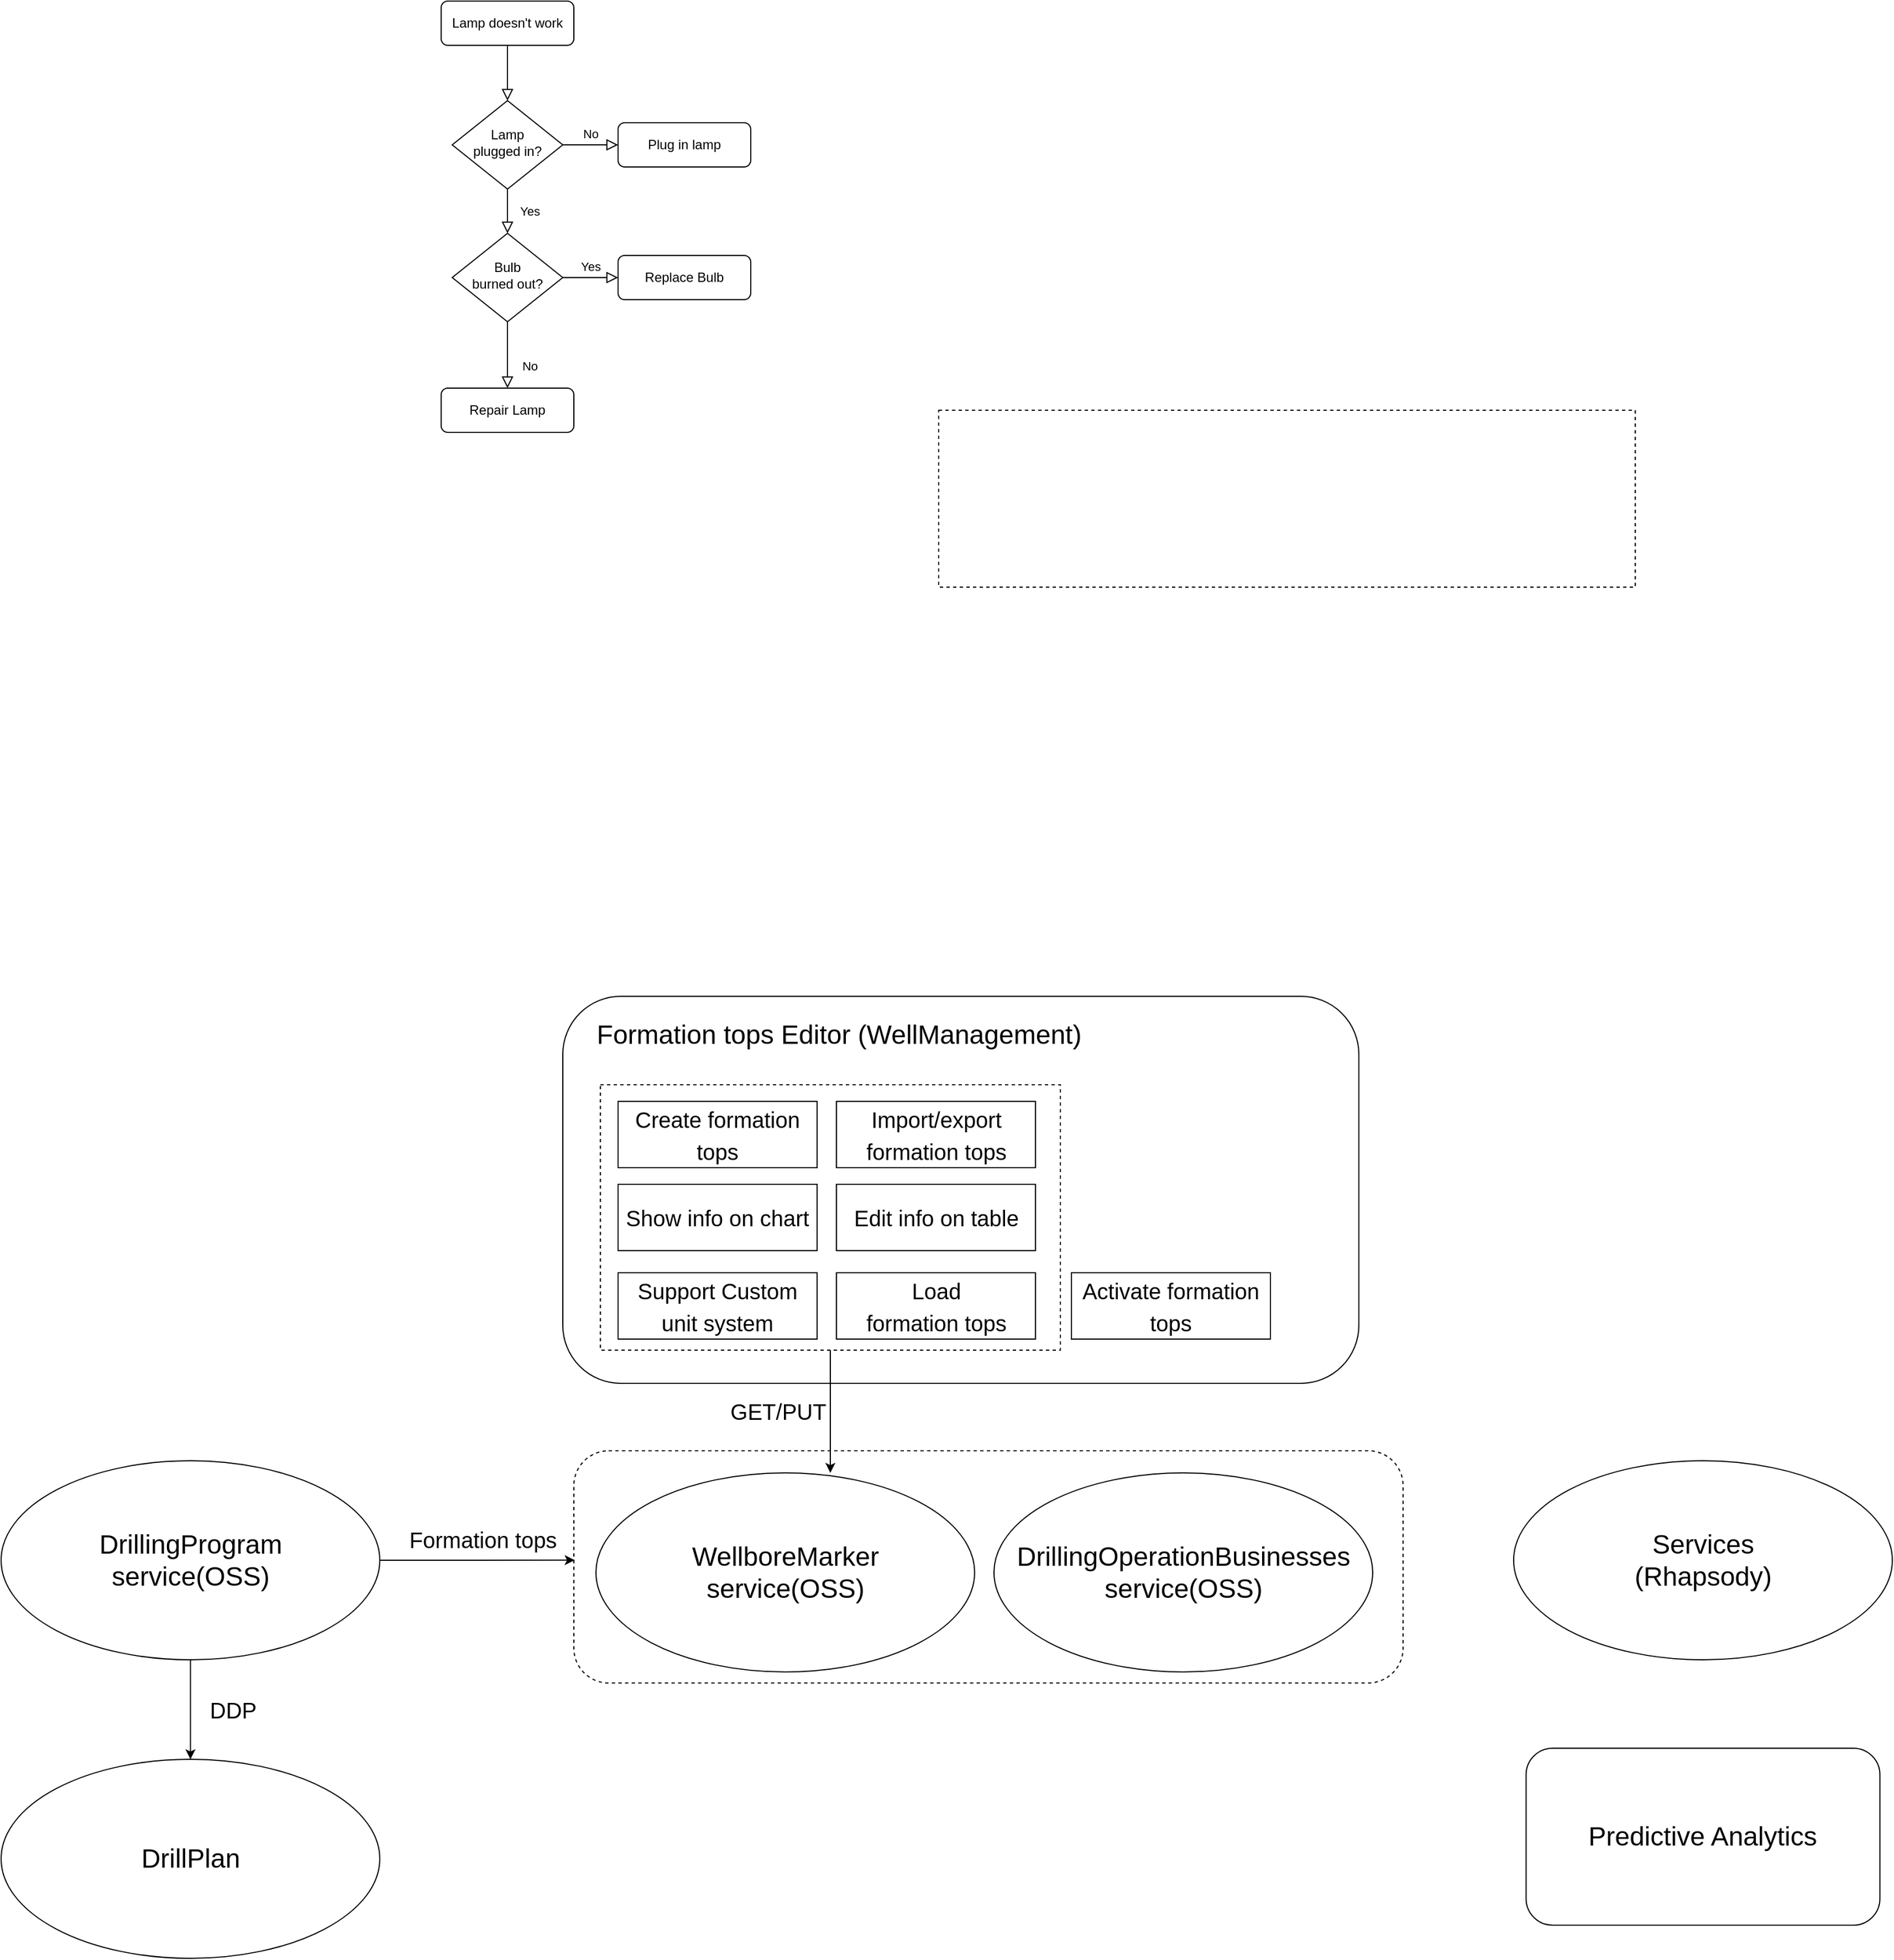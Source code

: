 <mxfile version="20.7.4" type="github">
  <diagram id="C5RBs43oDa-KdzZeNtuy" name="Page-1">
    <mxGraphModel dx="2901" dy="2317" grid="1" gridSize="10" guides="1" tooltips="1" connect="1" arrows="1" fold="1" page="1" pageScale="1" pageWidth="827" pageHeight="1169" math="0" shadow="0">
      <root>
        <mxCell id="WIyWlLk6GJQsqaUBKTNV-0" />
        <mxCell id="WIyWlLk6GJQsqaUBKTNV-1" parent="WIyWlLk6GJQsqaUBKTNV-0" />
        <mxCell id="GnmhSv828q1Og_qzAWf7-30" value="" style="rounded=1;whiteSpace=wrap;html=1;fontSize=24;dashed=1;" vertex="1" parent="WIyWlLk6GJQsqaUBKTNV-1">
          <mxGeometry x="270" y="1181" width="750" height="210" as="geometry" />
        </mxCell>
        <mxCell id="GnmhSv828q1Og_qzAWf7-0" value="" style="rounded=1;whiteSpace=wrap;html=1;" vertex="1" parent="WIyWlLk6GJQsqaUBKTNV-1">
          <mxGeometry x="260" y="770" width="720" height="350" as="geometry" />
        </mxCell>
        <mxCell id="GnmhSv828q1Og_qzAWf7-38" style="edgeStyle=orthogonalEdgeStyle;rounded=0;orthogonalLoop=1;jettySize=auto;html=1;entryX=0.619;entryY=0;entryDx=0;entryDy=0;entryPerimeter=0;fontSize=24;" edge="1" parent="WIyWlLk6GJQsqaUBKTNV-1" source="GnmhSv828q1Og_qzAWf7-37" target="GnmhSv828q1Og_qzAWf7-26">
          <mxGeometry relative="1" as="geometry" />
        </mxCell>
        <mxCell id="GnmhSv828q1Og_qzAWf7-37" value="" style="rounded=0;whiteSpace=wrap;html=1;dashed=1;fontSize=24;" vertex="1" parent="WIyWlLk6GJQsqaUBKTNV-1">
          <mxGeometry x="294" y="850" width="416" height="240" as="geometry" />
        </mxCell>
        <mxCell id="WIyWlLk6GJQsqaUBKTNV-2" value="" style="rounded=0;html=1;jettySize=auto;orthogonalLoop=1;fontSize=11;endArrow=block;endFill=0;endSize=8;strokeWidth=1;shadow=0;labelBackgroundColor=none;edgeStyle=orthogonalEdgeStyle;" parent="WIyWlLk6GJQsqaUBKTNV-1" source="WIyWlLk6GJQsqaUBKTNV-3" target="WIyWlLk6GJQsqaUBKTNV-6" edge="1">
          <mxGeometry relative="1" as="geometry" />
        </mxCell>
        <mxCell id="WIyWlLk6GJQsqaUBKTNV-3" value="Lamp doesn&#39;t work" style="rounded=1;whiteSpace=wrap;html=1;fontSize=12;glass=0;strokeWidth=1;shadow=0;" parent="WIyWlLk6GJQsqaUBKTNV-1" vertex="1">
          <mxGeometry x="150" y="-130" width="120" height="40" as="geometry" />
        </mxCell>
        <mxCell id="WIyWlLk6GJQsqaUBKTNV-4" value="Yes" style="rounded=0;html=1;jettySize=auto;orthogonalLoop=1;fontSize=11;endArrow=block;endFill=0;endSize=8;strokeWidth=1;shadow=0;labelBackgroundColor=none;edgeStyle=orthogonalEdgeStyle;" parent="WIyWlLk6GJQsqaUBKTNV-1" source="WIyWlLk6GJQsqaUBKTNV-6" target="WIyWlLk6GJQsqaUBKTNV-10" edge="1">
          <mxGeometry y="20" relative="1" as="geometry">
            <mxPoint as="offset" />
          </mxGeometry>
        </mxCell>
        <mxCell id="WIyWlLk6GJQsqaUBKTNV-5" value="No" style="edgeStyle=orthogonalEdgeStyle;rounded=0;html=1;jettySize=auto;orthogonalLoop=1;fontSize=11;endArrow=block;endFill=0;endSize=8;strokeWidth=1;shadow=0;labelBackgroundColor=none;" parent="WIyWlLk6GJQsqaUBKTNV-1" source="WIyWlLk6GJQsqaUBKTNV-6" target="WIyWlLk6GJQsqaUBKTNV-7" edge="1">
          <mxGeometry y="10" relative="1" as="geometry">
            <mxPoint as="offset" />
          </mxGeometry>
        </mxCell>
        <mxCell id="WIyWlLk6GJQsqaUBKTNV-6" value="Lamp&lt;br&gt;plugged in?" style="rhombus;whiteSpace=wrap;html=1;shadow=0;fontFamily=Helvetica;fontSize=12;align=center;strokeWidth=1;spacing=6;spacingTop=-4;" parent="WIyWlLk6GJQsqaUBKTNV-1" vertex="1">
          <mxGeometry x="160" y="-40" width="100" height="80" as="geometry" />
        </mxCell>
        <mxCell id="WIyWlLk6GJQsqaUBKTNV-7" value="Plug in lamp" style="rounded=1;whiteSpace=wrap;html=1;fontSize=12;glass=0;strokeWidth=1;shadow=0;" parent="WIyWlLk6GJQsqaUBKTNV-1" vertex="1">
          <mxGeometry x="310" y="-20" width="120" height="40" as="geometry" />
        </mxCell>
        <mxCell id="WIyWlLk6GJQsqaUBKTNV-8" value="No" style="rounded=0;html=1;jettySize=auto;orthogonalLoop=1;fontSize=11;endArrow=block;endFill=0;endSize=8;strokeWidth=1;shadow=0;labelBackgroundColor=none;edgeStyle=orthogonalEdgeStyle;" parent="WIyWlLk6GJQsqaUBKTNV-1" source="WIyWlLk6GJQsqaUBKTNV-10" target="WIyWlLk6GJQsqaUBKTNV-11" edge="1">
          <mxGeometry x="0.333" y="20" relative="1" as="geometry">
            <mxPoint as="offset" />
          </mxGeometry>
        </mxCell>
        <mxCell id="WIyWlLk6GJQsqaUBKTNV-9" value="Yes" style="edgeStyle=orthogonalEdgeStyle;rounded=0;html=1;jettySize=auto;orthogonalLoop=1;fontSize=11;endArrow=block;endFill=0;endSize=8;strokeWidth=1;shadow=0;labelBackgroundColor=none;" parent="WIyWlLk6GJQsqaUBKTNV-1" source="WIyWlLk6GJQsqaUBKTNV-10" target="WIyWlLk6GJQsqaUBKTNV-12" edge="1">
          <mxGeometry y="10" relative="1" as="geometry">
            <mxPoint as="offset" />
          </mxGeometry>
        </mxCell>
        <mxCell id="WIyWlLk6GJQsqaUBKTNV-10" value="Bulb&lt;br&gt;burned out?" style="rhombus;whiteSpace=wrap;html=1;shadow=0;fontFamily=Helvetica;fontSize=12;align=center;strokeWidth=1;spacing=6;spacingTop=-4;" parent="WIyWlLk6GJQsqaUBKTNV-1" vertex="1">
          <mxGeometry x="160" y="80" width="100" height="80" as="geometry" />
        </mxCell>
        <mxCell id="WIyWlLk6GJQsqaUBKTNV-11" value="Repair Lamp" style="rounded=1;whiteSpace=wrap;html=1;fontSize=12;glass=0;strokeWidth=1;shadow=0;" parent="WIyWlLk6GJQsqaUBKTNV-1" vertex="1">
          <mxGeometry x="150" y="220" width="120" height="40" as="geometry" />
        </mxCell>
        <mxCell id="WIyWlLk6GJQsqaUBKTNV-12" value="Replace Bulb" style="rounded=1;whiteSpace=wrap;html=1;fontSize=12;glass=0;strokeWidth=1;shadow=0;" parent="WIyWlLk6GJQsqaUBKTNV-1" vertex="1">
          <mxGeometry x="310" y="100" width="120" height="40" as="geometry" />
        </mxCell>
        <mxCell id="GnmhSv828q1Og_qzAWf7-1" value="&lt;font style=&quot;font-size: 24px;&quot;&gt;Formation tops Editor (WellManagement)&lt;/font&gt;" style="text;html=1;strokeColor=none;fillColor=none;align=center;verticalAlign=middle;whiteSpace=wrap;rounded=0;" vertex="1" parent="WIyWlLk6GJQsqaUBKTNV-1">
          <mxGeometry x="240" y="790" width="540" height="30" as="geometry" />
        </mxCell>
        <mxCell id="GnmhSv828q1Og_qzAWf7-5" value="&lt;font style=&quot;font-size: 20px;&quot;&gt;Edit info on table&lt;/font&gt;" style="rounded=0;whiteSpace=wrap;html=1;fontSize=24;" vertex="1" parent="WIyWlLk6GJQsqaUBKTNV-1">
          <mxGeometry x="507.5" y="940" width="180" height="60" as="geometry" />
        </mxCell>
        <mxCell id="GnmhSv828q1Og_qzAWf7-6" value="&lt;font style=&quot;font-size: 20px;&quot;&gt;Support Custom unit system&lt;/font&gt;" style="rounded=0;whiteSpace=wrap;html=1;fontSize=24;" vertex="1" parent="WIyWlLk6GJQsqaUBKTNV-1">
          <mxGeometry x="310" y="1020" width="180" height="60" as="geometry" />
        </mxCell>
        <mxCell id="GnmhSv828q1Og_qzAWf7-7" value="&lt;font style=&quot;font-size: 20px;&quot;&gt;Activate formation tops&lt;/font&gt;" style="rounded=0;whiteSpace=wrap;html=1;fontSize=24;" vertex="1" parent="WIyWlLk6GJQsqaUBKTNV-1">
          <mxGeometry x="720" y="1020" width="180" height="60" as="geometry" />
        </mxCell>
        <mxCell id="GnmhSv828q1Og_qzAWf7-8" value="&lt;font style=&quot;font-size: 20px;&quot;&gt;Create formation tops&lt;/font&gt;" style="rounded=0;whiteSpace=wrap;html=1;fontSize=24;" vertex="1" parent="WIyWlLk6GJQsqaUBKTNV-1">
          <mxGeometry x="310" y="865" width="180" height="60" as="geometry" />
        </mxCell>
        <mxCell id="GnmhSv828q1Og_qzAWf7-9" value="&lt;font style=&quot;font-size: 20px;&quot;&gt;Import/export formation tops&lt;/font&gt;" style="rounded=0;whiteSpace=wrap;html=1;fontSize=24;" vertex="1" parent="WIyWlLk6GJQsqaUBKTNV-1">
          <mxGeometry x="507.5" y="865" width="180" height="60" as="geometry" />
        </mxCell>
        <mxCell id="GnmhSv828q1Og_qzAWf7-10" value="&lt;font style=&quot;font-size: 20px;&quot;&gt;Show info on chart&lt;/font&gt;" style="rounded=0;whiteSpace=wrap;html=1;fontSize=24;" vertex="1" parent="WIyWlLk6GJQsqaUBKTNV-1">
          <mxGeometry x="310" y="940" width="180" height="60" as="geometry" />
        </mxCell>
        <mxCell id="GnmhSv828q1Og_qzAWf7-15" value="&lt;font style=&quot;font-size: 20px;&quot;&gt;DDP&lt;/font&gt;" style="text;html=1;strokeColor=none;fillColor=none;align=center;verticalAlign=middle;whiteSpace=wrap;rounded=0;fontSize=24;" vertex="1" parent="WIyWlLk6GJQsqaUBKTNV-1">
          <mxGeometry x="-68" y="1400" width="60" height="30" as="geometry" />
        </mxCell>
        <mxCell id="GnmhSv828q1Og_qzAWf7-18" value="" style="rounded=0;whiteSpace=wrap;html=1;fontSize=20;dashed=1;" vertex="1" parent="WIyWlLk6GJQsqaUBKTNV-1">
          <mxGeometry x="600" y="240" width="630" height="160" as="geometry" />
        </mxCell>
        <mxCell id="GnmhSv828q1Og_qzAWf7-22" value="&lt;font style=&quot;font-size: 24px;&quot;&gt;Predictive Analytics&lt;/font&gt;" style="rounded=1;whiteSpace=wrap;html=1;fontSize=20;" vertex="1" parent="WIyWlLk6GJQsqaUBKTNV-1">
          <mxGeometry x="1131.25" y="1450" width="320" height="160" as="geometry" />
        </mxCell>
        <mxCell id="GnmhSv828q1Og_qzAWf7-24" value="&lt;font style=&quot;font-size: 24px;&quot;&gt;DrillingOperationBusinesses&lt;br style=&quot;border-color: var(--border-color);&quot;&gt;service(OSS)&lt;br&gt;&lt;/font&gt;" style="ellipse;whiteSpace=wrap;html=1;fontSize=20;" vertex="1" parent="WIyWlLk6GJQsqaUBKTNV-1">
          <mxGeometry x="650" y="1201" width="342.5" height="180" as="geometry" />
        </mxCell>
        <mxCell id="GnmhSv828q1Og_qzAWf7-32" value="" style="edgeStyle=orthogonalEdgeStyle;rounded=0;orthogonalLoop=1;jettySize=auto;html=1;fontSize=24;" edge="1" parent="WIyWlLk6GJQsqaUBKTNV-1" source="GnmhSv828q1Og_qzAWf7-25" target="GnmhSv828q1Og_qzAWf7-28">
          <mxGeometry relative="1" as="geometry" />
        </mxCell>
        <mxCell id="GnmhSv828q1Og_qzAWf7-35" style="edgeStyle=orthogonalEdgeStyle;rounded=0;orthogonalLoop=1;jettySize=auto;html=1;entryX=0.001;entryY=0.471;entryDx=0;entryDy=0;entryPerimeter=0;fontSize=24;" edge="1" parent="WIyWlLk6GJQsqaUBKTNV-1" source="GnmhSv828q1Og_qzAWf7-25" target="GnmhSv828q1Og_qzAWf7-30">
          <mxGeometry relative="1" as="geometry" />
        </mxCell>
        <mxCell id="GnmhSv828q1Og_qzAWf7-25" value="&lt;font style=&quot;font-size: 24px;&quot;&gt;DrillingProgram&lt;br style=&quot;border-color: var(--border-color);&quot;&gt;service(OSS)&lt;br&gt;&lt;/font&gt;" style="ellipse;whiteSpace=wrap;html=1;fontSize=20;" vertex="1" parent="WIyWlLk6GJQsqaUBKTNV-1">
          <mxGeometry x="-248" y="1190" width="342.5" height="180" as="geometry" />
        </mxCell>
        <mxCell id="GnmhSv828q1Og_qzAWf7-26" value="&lt;font style=&quot;font-size: 24px;&quot;&gt;WellboreMarker&lt;br style=&quot;border-color: var(--border-color);&quot;&gt;service(OSS)&lt;br&gt;&lt;/font&gt;" style="ellipse;whiteSpace=wrap;html=1;fontSize=20;" vertex="1" parent="WIyWlLk6GJQsqaUBKTNV-1">
          <mxGeometry x="290" y="1201" width="342.5" height="180" as="geometry" />
        </mxCell>
        <mxCell id="GnmhSv828q1Og_qzAWf7-27" value="&lt;font style=&quot;font-size: 24px;&quot;&gt;Services&lt;br style=&quot;border-color: var(--border-color);&quot;&gt;(Rhapsody)&lt;br&gt;&lt;/font&gt;" style="ellipse;whiteSpace=wrap;html=1;fontSize=20;" vertex="1" parent="WIyWlLk6GJQsqaUBKTNV-1">
          <mxGeometry x="1120" y="1190" width="342.5" height="180" as="geometry" />
        </mxCell>
        <mxCell id="GnmhSv828q1Og_qzAWf7-28" value="&lt;font style=&quot;font-size: 24px;&quot;&gt;DrillPlan&lt;br&gt;&lt;/font&gt;" style="ellipse;whiteSpace=wrap;html=1;fontSize=20;" vertex="1" parent="WIyWlLk6GJQsqaUBKTNV-1">
          <mxGeometry x="-248" y="1460" width="342.5" height="180" as="geometry" />
        </mxCell>
        <mxCell id="GnmhSv828q1Og_qzAWf7-31" value="&lt;font style=&quot;font-size: 20px;&quot;&gt;Load&lt;br&gt;formation tops&lt;/font&gt;" style="rounded=0;whiteSpace=wrap;html=1;fontSize=24;" vertex="1" parent="WIyWlLk6GJQsqaUBKTNV-1">
          <mxGeometry x="507.5" y="1020" width="180" height="60" as="geometry" />
        </mxCell>
        <mxCell id="GnmhSv828q1Og_qzAWf7-36" value="&lt;font style=&quot;font-size: 20px;&quot;&gt;Formation tops&lt;/font&gt;" style="text;html=1;strokeColor=none;fillColor=none;align=center;verticalAlign=middle;whiteSpace=wrap;rounded=0;fontSize=24;" vertex="1" parent="WIyWlLk6GJQsqaUBKTNV-1">
          <mxGeometry x="93" y="1246" width="190" height="30" as="geometry" />
        </mxCell>
        <mxCell id="GnmhSv828q1Og_qzAWf7-39" value="&lt;font style=&quot;font-size: 20px;&quot;&gt;GET/PUT&lt;/font&gt;" style="text;html=1;strokeColor=none;fillColor=none;align=center;verticalAlign=middle;whiteSpace=wrap;rounded=0;fontSize=24;" vertex="1" parent="WIyWlLk6GJQsqaUBKTNV-1">
          <mxGeometry x="360" y="1130" width="190" height="30" as="geometry" />
        </mxCell>
      </root>
    </mxGraphModel>
  </diagram>
</mxfile>
